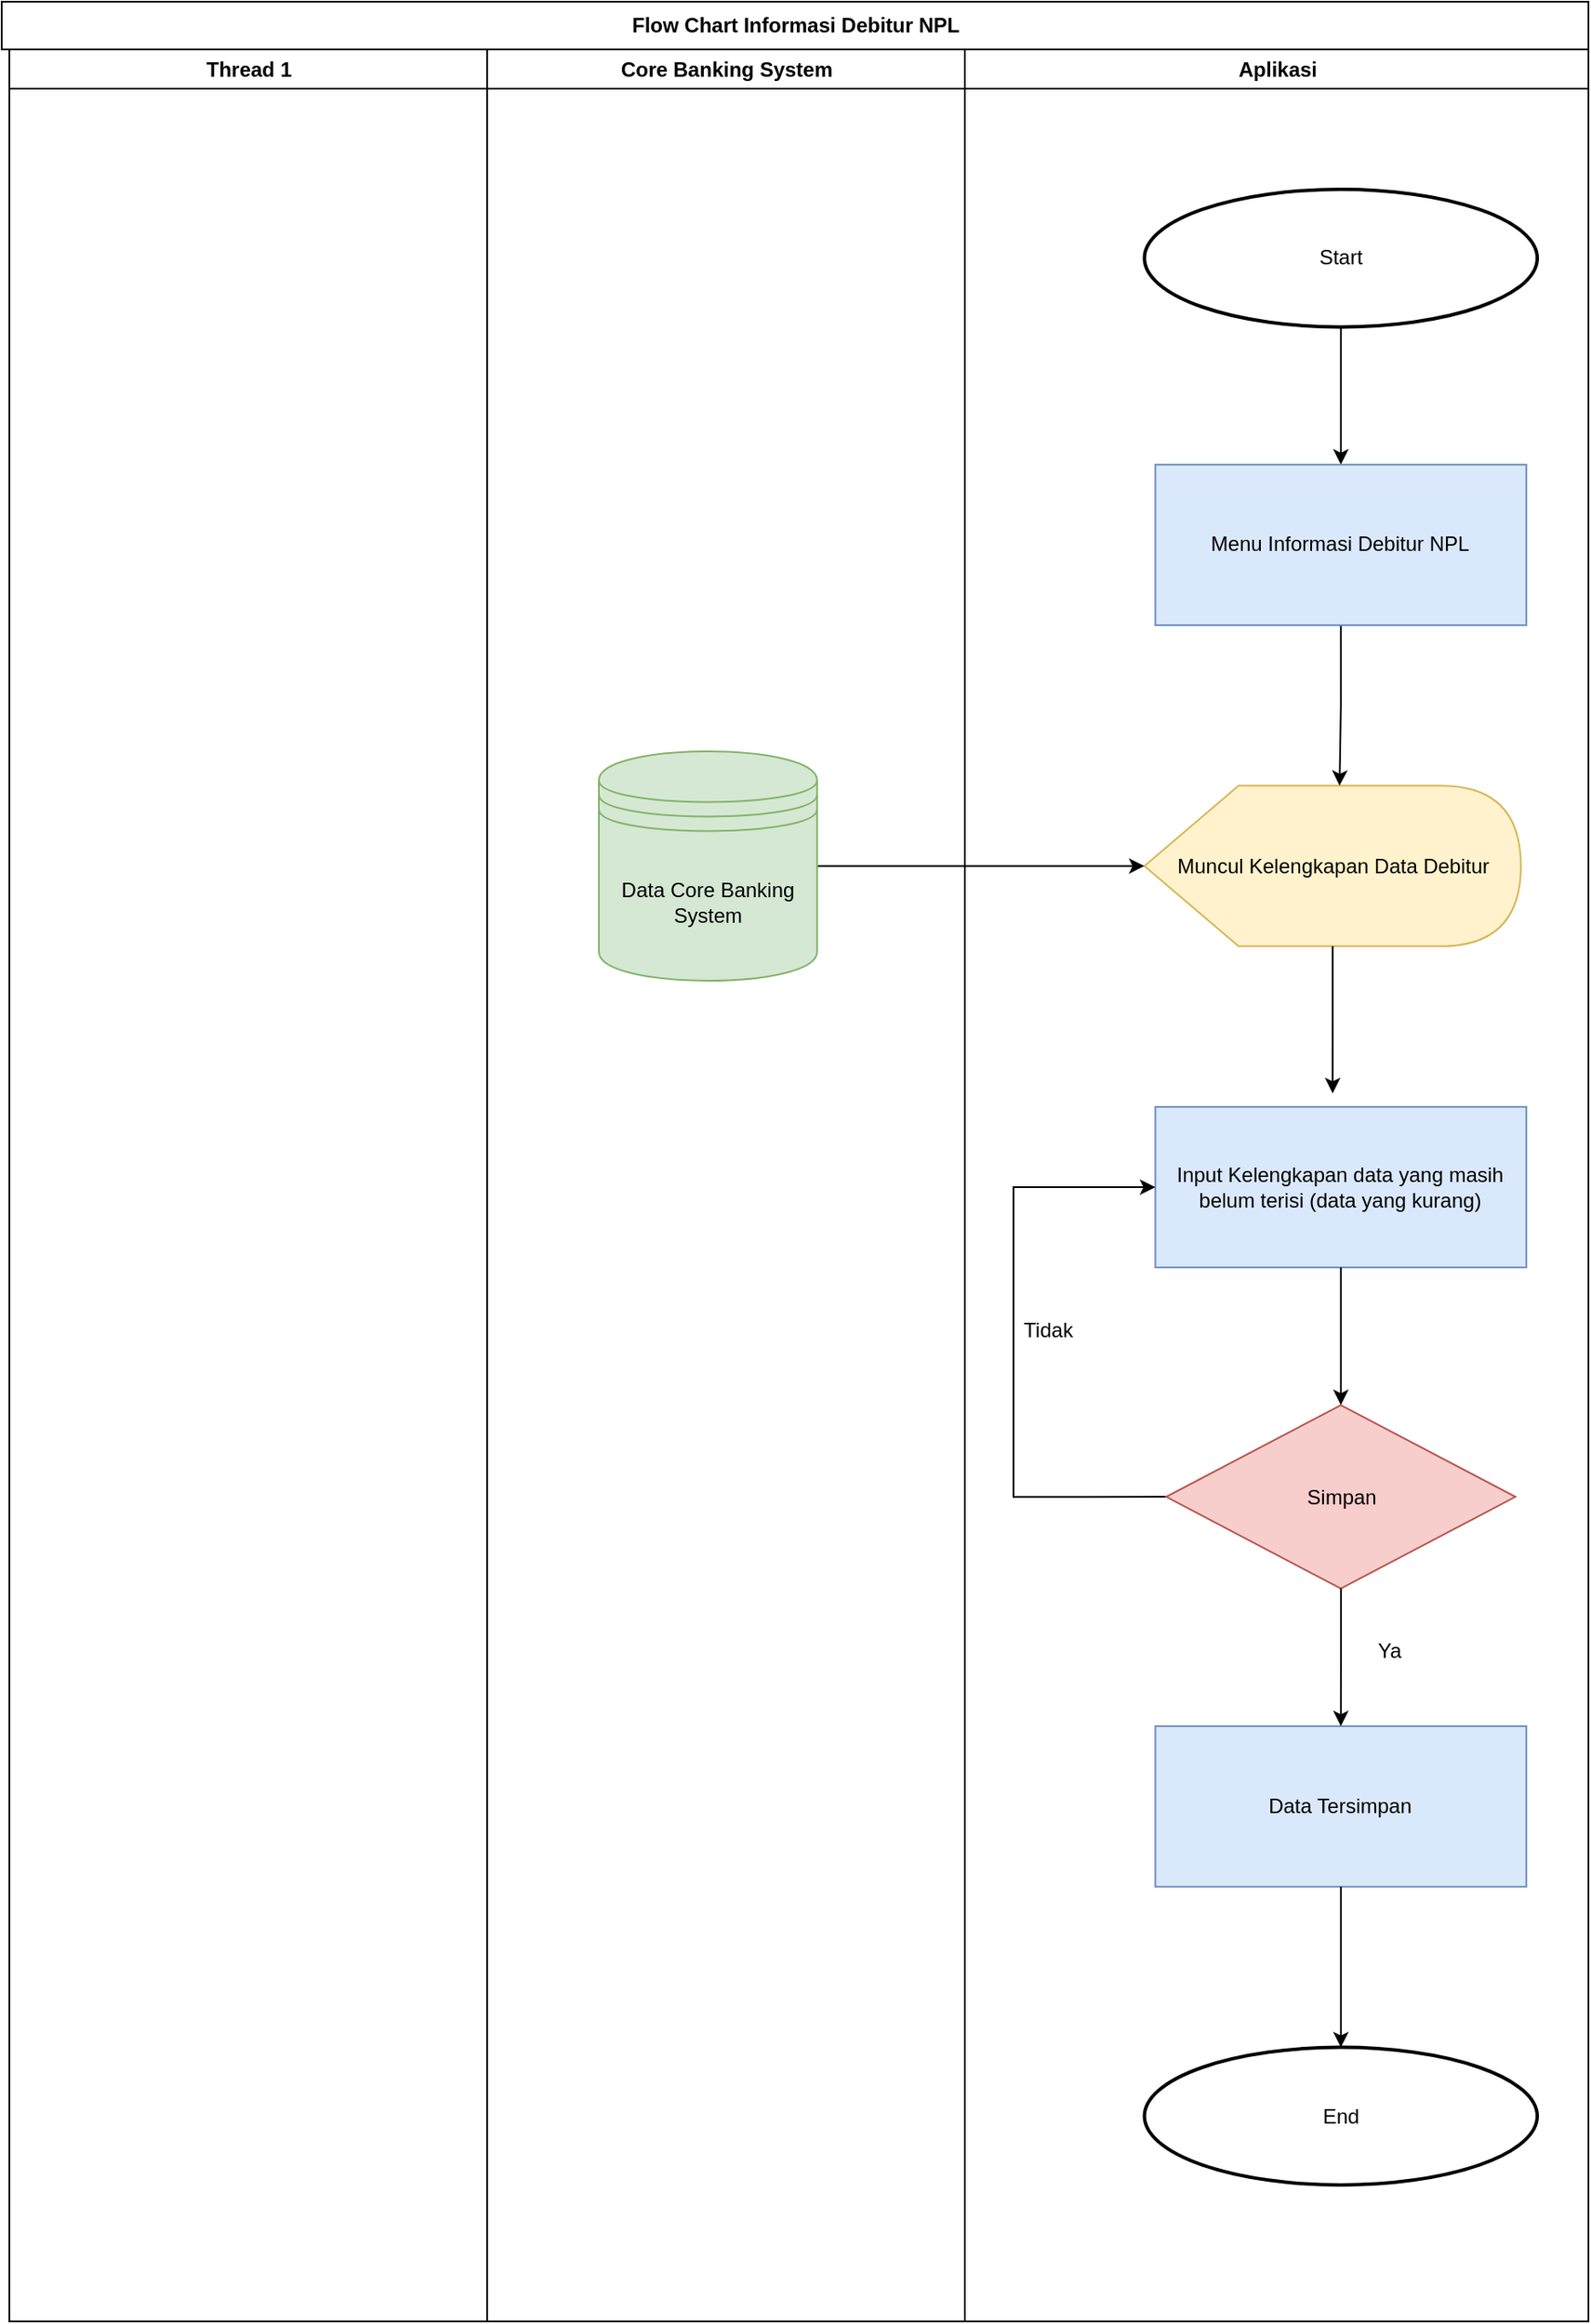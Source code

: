 <mxfile version="14.9.2" type="github">
  <diagram name="Informasi Debitur Bermasalah" id="e7e014a7-5840-1c2e-5031-d8a46d1fe8dd">
    <mxGraphModel dx="1209" dy="642" grid="1" gridSize="10" guides="1" tooltips="1" connect="1" arrows="1" fold="1" page="1" pageScale="1" pageWidth="1169" pageHeight="826" background="none" math="0" shadow="0">
      <root>
        <mxCell id="0" />
        <mxCell id="1" parent="0" />
        <mxCell id="2" value="Thread 1" style="swimlane;whiteSpace=wrap" parent="1" vertex="1">
          <mxGeometry x="164.5" y="128" width="280" height="1332" as="geometry" />
        </mxCell>
        <mxCell id="3" value="Core Banking System" style="swimlane;whiteSpace=wrap" parent="1" vertex="1">
          <mxGeometry x="444.5" y="128" width="280" height="1332" as="geometry" />
        </mxCell>
        <mxCell id="4" value="Aplikasi" style="swimlane;whiteSpace=wrap" parent="1" vertex="1">
          <mxGeometry x="724.5" y="128" width="365.5" height="1332" as="geometry" />
        </mxCell>
        <mxCell id="Q19Af6TD-4MYSlnBtUl4-43" value="&lt;span style=&quot;font-weight: 700&quot;&gt;Flow Chart Informasi Debitur NPL&lt;/span&gt;" style="html=1;" parent="1" vertex="1">
          <mxGeometry x="160" y="100" width="930" height="28" as="geometry" />
        </mxCell>
        <mxCell id="Q19Af6TD-4MYSlnBtUl4-102" value="" style="group" parent="1" vertex="1" connectable="0">
          <mxGeometry x="510" y="210" width="550" height="1170" as="geometry" />
        </mxCell>
        <mxCell id="Q19Af6TD-4MYSlnBtUl4-103" style="edgeStyle=orthogonalEdgeStyle;rounded=0;orthogonalLoop=1;jettySize=auto;html=1;entryX=0.5;entryY=0;entryDx=0;entryDy=0;" parent="Q19Af6TD-4MYSlnBtUl4-102" source="Q19Af6TD-4MYSlnBtUl4-104" edge="1">
          <mxGeometry relative="1" as="geometry">
            <mxPoint x="434.884" y="161.379" as="targetPoint" />
          </mxGeometry>
        </mxCell>
        <mxCell id="Q19Af6TD-4MYSlnBtUl4-104" value="Start" style="strokeWidth=2;html=1;shape=mxgraph.flowchart.start_1;whiteSpace=wrap;" parent="Q19Af6TD-4MYSlnBtUl4-102" vertex="1">
          <mxGeometry x="319.767" width="230.233" height="80.69" as="geometry" />
        </mxCell>
        <mxCell id="Q19Af6TD-4MYSlnBtUl4-106" value="Muncul Kelengkapan Data Debitur" style="shape=display;whiteSpace=wrap;html=1;fillColor=#fff2cc;strokeColor=#d6b656;" parent="Q19Af6TD-4MYSlnBtUl4-102" vertex="1">
          <mxGeometry x="319.767" y="349.655" width="220.64" height="94.138" as="geometry" />
        </mxCell>
        <mxCell id="Q19Af6TD-4MYSlnBtUl4-122" style="edgeStyle=orthogonalEdgeStyle;rounded=0;orthogonalLoop=1;jettySize=auto;html=1;exitX=0.5;exitY=1;exitDx=0;exitDy=0;entryX=0;entryY=0;entryDx=114.365;entryDy=0;entryPerimeter=0;" parent="Q19Af6TD-4MYSlnBtUl4-102" source="Q19Af6TD-4MYSlnBtUl4-107" target="Q19Af6TD-4MYSlnBtUl4-106" edge="1">
          <mxGeometry relative="1" as="geometry" />
        </mxCell>
        <mxCell id="Q19Af6TD-4MYSlnBtUl4-107" value="Menu Informasi Debitur NPL" style="rounded=0;whiteSpace=wrap;html=1;fillColor=#dae8fc;strokeColor=#6c8ebf;" parent="Q19Af6TD-4MYSlnBtUl4-102" vertex="1">
          <mxGeometry x="326.163" y="161.379" width="217.442" height="94.138" as="geometry" />
        </mxCell>
        <mxCell id="Q19Af6TD-4MYSlnBtUl4-108" value="Input Kelengkapan data yang masih belum terisi (data yang kurang)" style="rounded=0;whiteSpace=wrap;html=1;fillColor=#dae8fc;strokeColor=#6c8ebf;" parent="Q19Af6TD-4MYSlnBtUl4-102" vertex="1">
          <mxGeometry x="326.163" y="537.931" width="217.442" height="94.138" as="geometry" />
        </mxCell>
        <mxCell id="Q19Af6TD-4MYSlnBtUl4-110" style="edgeStyle=orthogonalEdgeStyle;rounded=0;orthogonalLoop=1;jettySize=auto;html=1;exitX=0;exitY=0.5;exitDx=0;exitDy=0;entryX=0;entryY=0.5;entryDx=0;entryDy=0;" parent="Q19Af6TD-4MYSlnBtUl4-102" source="Q19Af6TD-4MYSlnBtUl4-111" target="Q19Af6TD-4MYSlnBtUl4-108" edge="1">
          <mxGeometry relative="1" as="geometry">
            <Array as="points">
              <mxPoint x="243.023" y="766.552" />
              <mxPoint x="243.023" y="585" />
            </Array>
          </mxGeometry>
        </mxCell>
        <mxCell id="Q19Af6TD-4MYSlnBtUl4-111" value="Simpan" style="rhombus;whiteSpace=wrap;html=1;fillColor=#f8cecc;strokeColor=#b85450;" parent="Q19Af6TD-4MYSlnBtUl4-102" vertex="1">
          <mxGeometry x="332.558" y="712.759" width="204.651" height="107.586" as="geometry" />
        </mxCell>
        <mxCell id="Q19Af6TD-4MYSlnBtUl4-112" style="edgeStyle=orthogonalEdgeStyle;rounded=0;orthogonalLoop=1;jettySize=auto;html=1;exitX=0.5;exitY=1;exitDx=0;exitDy=0;entryX=0.5;entryY=0;entryDx=0;entryDy=0;" parent="Q19Af6TD-4MYSlnBtUl4-102" source="Q19Af6TD-4MYSlnBtUl4-108" target="Q19Af6TD-4MYSlnBtUl4-111" edge="1">
          <mxGeometry relative="1" as="geometry" />
        </mxCell>
        <mxCell id="Q19Af6TD-4MYSlnBtUl4-113" value="Data Tersimpan" style="rounded=0;whiteSpace=wrap;html=1;fillColor=#dae8fc;strokeColor=#6c8ebf;" parent="Q19Af6TD-4MYSlnBtUl4-102" vertex="1">
          <mxGeometry x="326.163" y="901.034" width="217.442" height="94.138" as="geometry" />
        </mxCell>
        <mxCell id="Q19Af6TD-4MYSlnBtUl4-114" style="edgeStyle=orthogonalEdgeStyle;rounded=0;orthogonalLoop=1;jettySize=auto;html=1;entryX=0.5;entryY=0;entryDx=0;entryDy=0;" parent="Q19Af6TD-4MYSlnBtUl4-102" source="Q19Af6TD-4MYSlnBtUl4-111" target="Q19Af6TD-4MYSlnBtUl4-113" edge="1">
          <mxGeometry relative="1" as="geometry" />
        </mxCell>
        <mxCell id="Q19Af6TD-4MYSlnBtUl4-115" style="edgeStyle=orthogonalEdgeStyle;rounded=0;orthogonalLoop=1;jettySize=auto;html=1;entryX=0;entryY=0.5;entryDx=0;entryDy=0;entryPerimeter=0;" parent="Q19Af6TD-4MYSlnBtUl4-102" source="Q19Af6TD-4MYSlnBtUl4-116" target="Q19Af6TD-4MYSlnBtUl4-106" edge="1">
          <mxGeometry relative="1" as="geometry" />
        </mxCell>
        <mxCell id="Q19Af6TD-4MYSlnBtUl4-116" value="Data Core Banking System" style="shape=datastore;whiteSpace=wrap;html=1;fillColor=#d5e8d4;strokeColor=#82b366;" parent="Q19Af6TD-4MYSlnBtUl4-102" vertex="1">
          <mxGeometry y="329.483" width="127.907" height="134.483" as="geometry" />
        </mxCell>
        <mxCell id="Q19Af6TD-4MYSlnBtUl4-117" value="Ya" style="text;html=1;align=center;verticalAlign=middle;resizable=0;points=[];autosize=1;strokeColor=none;" parent="Q19Af6TD-4MYSlnBtUl4-102" vertex="1">
          <mxGeometry x="447.674" y="847.241" width="30" height="20" as="geometry" />
        </mxCell>
        <mxCell id="Q19Af6TD-4MYSlnBtUl4-118" value="Tidak" style="text;html=1;align=center;verticalAlign=middle;resizable=0;points=[];autosize=1;strokeColor=none;" parent="Q19Af6TD-4MYSlnBtUl4-102" vertex="1">
          <mxGeometry x="243.023" y="658.966" width="40" height="20" as="geometry" />
        </mxCell>
        <mxCell id="Q19Af6TD-4MYSlnBtUl4-119" value="End" style="strokeWidth=2;html=1;shape=mxgraph.flowchart.start_1;whiteSpace=wrap;" parent="Q19Af6TD-4MYSlnBtUl4-102" vertex="1">
          <mxGeometry x="319.767" y="1089.31" width="230.233" height="80.69" as="geometry" />
        </mxCell>
        <mxCell id="Q19Af6TD-4MYSlnBtUl4-120" style="edgeStyle=orthogonalEdgeStyle;rounded=0;orthogonalLoop=1;jettySize=auto;html=1;" parent="Q19Af6TD-4MYSlnBtUl4-102" source="Q19Af6TD-4MYSlnBtUl4-113" target="Q19Af6TD-4MYSlnBtUl4-119" edge="1">
          <mxGeometry relative="1" as="geometry" />
        </mxCell>
        <mxCell id="Q19Af6TD-4MYSlnBtUl4-121" style="edgeStyle=orthogonalEdgeStyle;rounded=0;orthogonalLoop=1;jettySize=auto;html=1;" parent="1" source="Q19Af6TD-4MYSlnBtUl4-106" edge="1">
          <mxGeometry relative="1" as="geometry">
            <mxPoint x="940.087" y="740" as="targetPoint" />
          </mxGeometry>
        </mxCell>
      </root>
    </mxGraphModel>
  </diagram>
</mxfile>
